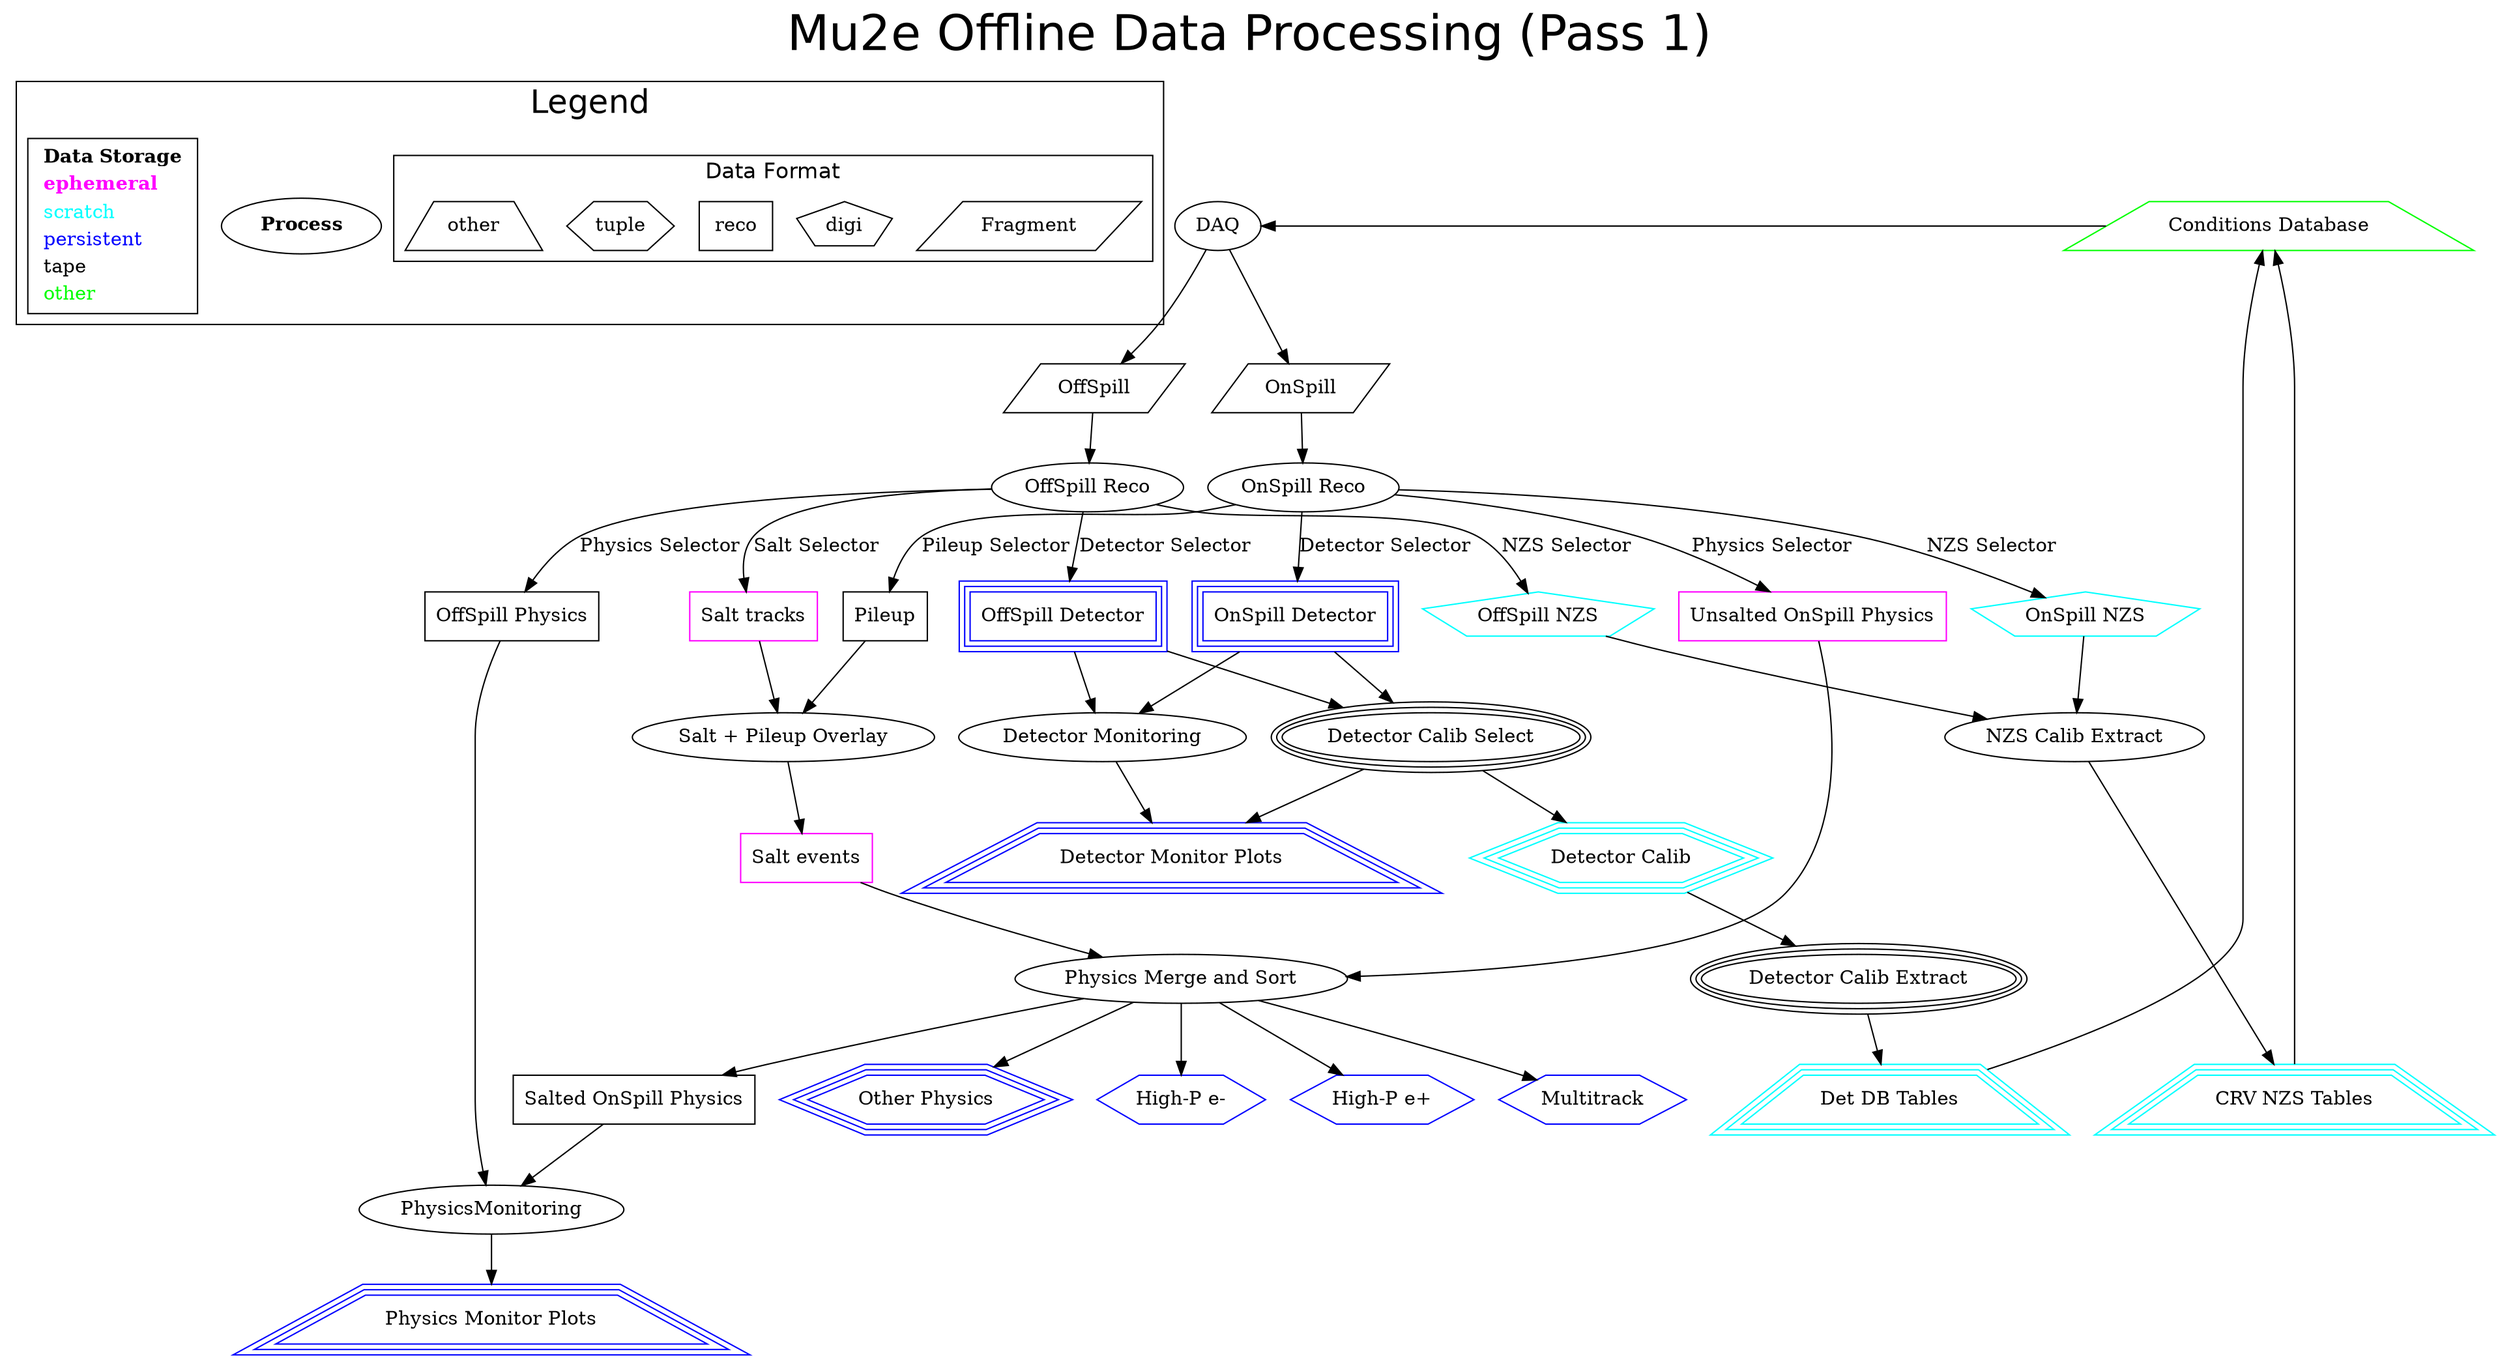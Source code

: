 digraph diagram {
  label="Mu2e Offline Data Processing (Pass 1)";
  fontname="Helvetica";
  fontsize="36";
  labelloc=t;
  subgraph clusterLegend {
    rankdir=TB;
    color="black";
    label="Legend";
    fontsize="24";

    process [shape=ellipse,color=black,
            label=<<table border="0" cellborder="0" cellspacing="1">
              <tr><td align="center"><b>Process</b></td></tr>
              </table>>];
    storage [shape=box,color=black,
            label=<<table border="0" cellborder="0" cellspacing="1">
              <tr><td align="center"><b>Data Storage</b></td></tr>
              <tr><td align="left"><b><font color="fuchsia">ephemeral</font></b></td></tr>
              <tr><td align="left"><font color="cyan">scratch</font></td></tr>
              <tr><td align="left"><font color="blue">persistent</font></td></tr>
              <tr><td align="left"><font color="black">tape</font></td></tr>
              <tr><td align="left"><font color="green">other</font></td></tr>
              </table>>];
    subgraph clustertype {
      label="Data Format";
      fontsize=16;
      raw [shape=parallelogram, label="Fragment" ];
      digi [shape=pentagon, lable="Reco" ];
      reco [shape=box, lable="Reco" ];
      tuple [shape=hexagon, lable="Tuple" ];
      other [shape=trapezium, lable="Other" ];
    }

  }

  DAQ [
    label="DAQ",
    shape= ellipse
  ];
  ConditionsDB [ label="Conditions Database",
               shape=trapezium, color=green
  ];
  ConditionsDB -> DAQ [constraint=false];
  {rank=same ConditionsDB DAQ};

  // primary inputs, from DAQ
  OffSpillFragments [
    label="OffSpill",
    shape=parallelogram
  ];
  OnSpillFragments [
    label="OnSpill",
    shape=parallelogram
  ]
  DAQ->OffSpillFragments
  DAQ->OnSpillFragments
  // temporary on-disk samples
  //  - ephemeral collections, e.g. salt
  //  - accumulating collections, e.g. reconstructed signal-likes
  OnSpillUnsalted [
  label="Unsalted OnSpill Physics",
  shape=box,
  color="fuchsia"
  ];
  OffSpillPhysics [
    label="OffSpill Physics",
    shape=box,
    color="black"
  ];
  SaltTracks [
    label="Salt tracks",
    shape=box,
    color="fuchsia"
  ];
  SaltEvents [
    label="Salt events",
    shape=box,
    color="fuchsia"
  ];
  OffSpillDetectorCalib [
    label="OffSpill Detector",
    shape=box,
    peripheries=3,
    color="blue"
  ];
  OnSpillDetectorCalib [
    label="OnSpill Detector",
    shape=box,
    peripheries=3,
    color="blue"
  ];
  OnSpillNZS [
    label="OnSpill NZS",
    shape=pentagon,
    color="cyan"
  ];
  OffSpillNZS [
    label="OffSpill NZS",
    shape=pentagon,
    color="cyan"
  ];
  Other [
    label="Other Physics"
      shape=hexagon,
    peripheries=3,
    color=blue
  ];

  HighPNegative [
    label="High-P e-",
    shape=hexagon,
    color=blue
  ];
  HighPPositive [
    label="High-P e+",
    shape=hexagon,
    color=blue
  ];
  MultiTrack [
    label="Multitrack",
    shape=hexagon,
    color=blue
  ];
  OnSpillSalted [
    label="Salted OnSpill Physics",
    shape=box,
    color=black
  ];

  // tape-backed storage
  Pileup [
    label="Pileup",
    shape=box
  ];
  DetCalib [
    label="Detector Calib",
    shape=hexagon,
    peripheries=3,
    color=cyan
  ];

  DetMonPlots [
    label="Detector Monitor Plots",
    shape=trapezium,
    peripheries=3,
    color=blue
  ];

  PhysMonPlots [
    label="Physics Monitor Plots",
    shape=trapezium,
    peripheries=3,
    color=blue
  ];

  DetDBTable [
    label="Det DB Tables",
    shape=trapezium,
    peripheries=3,
    color=cyan
  ];

  NZSDBTable [
    label="CRV NZS Tables",
    peripheries=3,
    shape=trapezium,
    color=cyan
  ];
  {rank=same DetDBTable NZSDBTable}
  {rank=same OffSpillPhysics };

  // online high-level processing blocks
  OffSpillReco [
    label="OffSpill Reco"
      shape=oval
  ];
  OnSpillReco [
    label="OnSpill Reco"
      shape=oval
  ];

  // offline high-level processing blocks
  DetectorCalibSelect [
    label="Detector Calib Select",
    peripheries=3,
    shape=oval
  ];

  DetectorCalibExtract [
    label="Detector Calib Extract",
    peripheries=3,
    shape=oval
  ];

  NZSCalibExtract [
    label="NZS Calib Extract",
    shape=oval
  ];

  DetectorMonitoring [
    label="Detector Monitoring",
    shape=oval
  ];


  SaltOverlay [
    label="Salt + Pileup Overlay",
    shape=oval
  ];
  PhysicsMerging [
    label="Physics Merge and Sort",
    shape=oval
  ];

  // TODO
  //ation processors and preprocessors

  // dependencies
  OffSpillFragments -> OffSpillReco;
  OnSpillFragments  -> OnSpillReco;

  // ejc: no offSpill ``physics'' sample here?
  OffSpillReco -> OffSpillPhysics [label="Physics Selector"];
  OffSpillReco -> SaltTracks [label="Salt Selector" ];
  OffSpillReco -> OffSpillDetectorCalib [label="Detector Selector"];
  OffSpillReco -> OffSpillNZS [label="NZS Selector"];

  OnSpillReco -> OnSpillUnsalted [label="Physics Selector"];
  OnSpillReco -> Pileup [label="Pileup Selector"];
  OnSpillReco -> OnSpillDetectorCalib [label="Detector Selector"];
  OnSpillReco -> OnSpillNZS [label="NZS Selector"];

  OffSpillDetectorCalib    -> DetectorCalibSelect;
  OnSpillDetectorCalib     -> DetectorCalibSelect;

  OffSpillDetectorCalib    -> DetectorMonitoring
    OnSpillDetectorCalib     -> DetectorMonitoring;

  DetectorCalibSelect ->DetCalib;
  DetCalib -> DetectorCalibExtract;
  DetectorCalibExtract -> DetDBTable;
  //  DetDBTable -> ConditionsDB [label="Calibration Verification"];
  DetDBTable -> ConditionsDB;

  DetectorCalibSelect -> DetMonPlots;
  DetectorMonitoring -> DetMonPlots;

  OffSpillNZS -> NZSCalibExtract;
  OnSpillNZS -> NZSCalibExtract;
  NZSCalibExtract -> NZSDBTable;
  NZSDBTable -> ConditionsDB;

  SaltTracks        -> SaltOverlay;
  Pileup -> SaltOverlay;
  SaltOverlay       -> SaltEvents;


  OnSpillUnsalted       -> PhysicsMerging;
  SaltEvents         -> PhysicsMerging;

  PhysicsMerging -> OnSpillSalted;
  PhysicsMerging -> HighPNegative;
  PhysicsMerging -> HighPPositive;
  PhysicsMerging -> MultiTrack;
  PhysicsMerging -> Other;

  OffSpillPhysics -> PhysicsMonitoring;
  OnSpillSalted -> PhysicsMonitoring;
  PhysicsMonitoring -> PhysMonPlots;

}
